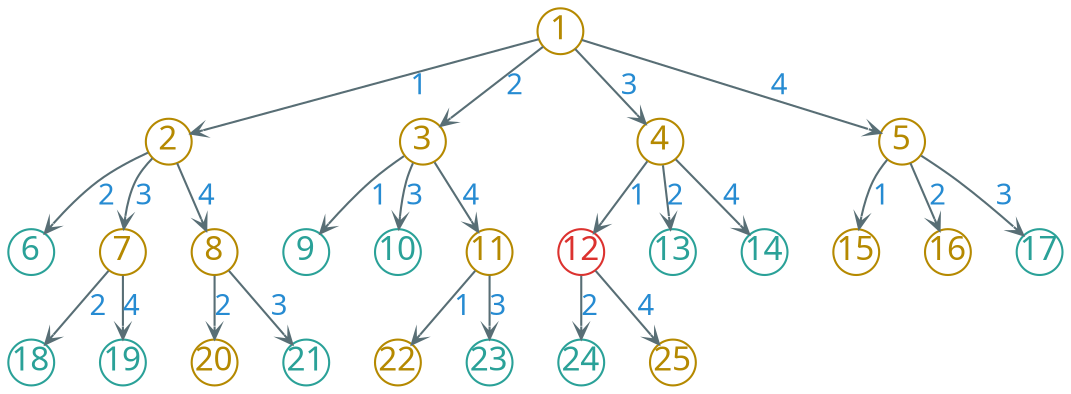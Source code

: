digraph g {
    bgcolor=transparent
    rankdir=TB
    graph [nodesep=0.3, ranksep=0.2]
    node [shape=circle, fixedsize=true, width=0.3, color="#b58900", fontcolor="#b58900", fontsize=16, fontname="LXGWWenKai"]
    edge [arrowhead=vee, color="#586e75", fontcolor="#268bd2", fontsize=14, fontname="LXGWWenKai", arrowsize=0.6]

    1 -> 2 [label="1"]
    1 -> 3 [label="2"]
    1 -> 4 [label="3"]
    1 -> 5 [label="4"]

    node [color="#2aa198", fontcolor="#2aa198"]

    2 -> 6 [label="2"]

    node [color="#b58900", fontcolor="#b58900"]

    2 -> 7 [label="3"]

    2 -> 8 [label="4"]

    node [color="#2aa198", fontcolor="#2aa198"]

    3 -> 9 [label="1"]
    3 -> 10 [label="3"]

    node [color="#b58900", fontcolor="#b58900"]
    
    3 -> 11 [label="4"]

    node [color="#dc322f", fontcolor="#dc322f"]

    4 -> 12 [label="1"]

    node [color="#2aa198", fontcolor="#2aa198"]

    4 -> 13 [label="2"]
    4 -> 14 [label="4"]

    node [color="#b58900", fontcolor="#b58900"]

    5 -> 15 [label="1"]
    5 -> 16 [label="2"]

    node [color="#2aa198", fontcolor="#2aa198"]

    5 -> 17 [label="3"]
    7 -> 18 [label="2"]
    7 -> 19 [label="4"]

    node [color="#b58900", fontcolor="#b58900"]

    8 -> 20 [label="2"]

    node [color="#2aa198", fontcolor="#2aa198"]

    8 -> 21 [label="3"]

    node [color="#b58900", fontcolor="#b58900"]

    11 -> 22 [label="1"]

    node [color="#2aa198", fontcolor="#2aa198"]

    11 -> 23 [label="3"]
    12 -> 24 [label="2"]

    node [color="#b58900", fontcolor="#b58900"]

    12 -> 25 [label="4"]
}